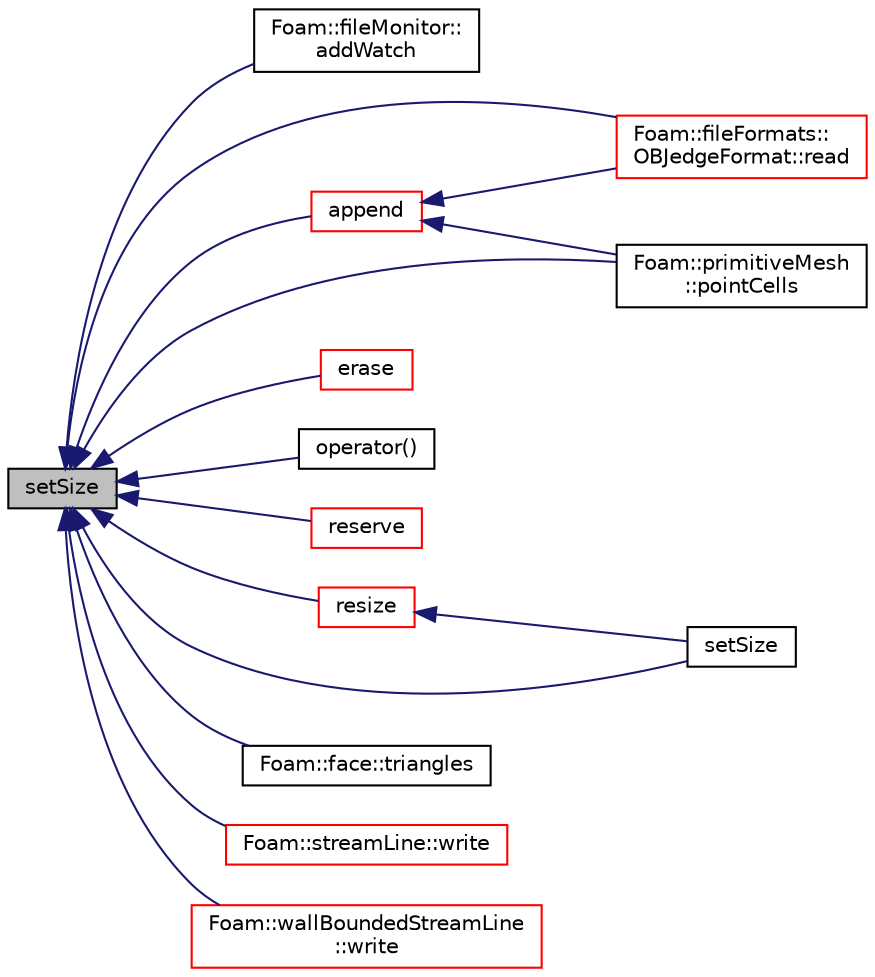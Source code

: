 digraph "setSize"
{
  bgcolor="transparent";
  edge [fontname="Helvetica",fontsize="10",labelfontname="Helvetica",labelfontsize="10"];
  node [fontname="Helvetica",fontsize="10",shape=record];
  rankdir="LR";
  Node1 [label="setSize",height=0.2,width=0.4,color="black", fillcolor="grey75", style="filled", fontcolor="black"];
  Node1 -> Node2 [dir="back",color="midnightblue",fontsize="10",style="solid",fontname="Helvetica"];
  Node2 [label="Foam::fileMonitor::\laddWatch",height=0.2,width=0.4,color="black",URL="$a00789.html#a54ba439641e4df6b49575fcd05af4286",tooltip="Add file to watch. Return watch descriptor. "];
  Node1 -> Node3 [dir="back",color="midnightblue",fontsize="10",style="solid",fontname="Helvetica"];
  Node3 [label="append",height=0.2,width=0.4,color="red",URL="$a00614.html#a7b67b42af715604376ad63a681dee6d8",tooltip="Append an element at the end of the list. "];
  Node3 -> Node4 [dir="back",color="midnightblue",fontsize="10",style="solid",fontname="Helvetica"];
  Node4 [label="Foam::fileFormats::\lOBJedgeFormat::read",height=0.2,width=0.4,color="red",URL="$a01723.html#a464ebd67acbdff0014d4dae69e3ec4be",tooltip="Read from file. "];
  Node3 -> Node5 [dir="back",color="midnightblue",fontsize="10",style="solid",fontname="Helvetica"];
  Node5 [label="Foam::primitiveMesh\l::pointCells",height=0.2,width=0.4,color="black",URL="$a02001.html#aefc56266a9ecb124ea1b2aebc3d9ce0a",tooltip="pointCells using pointFaces "];
  Node1 -> Node6 [dir="back",color="midnightblue",fontsize="10",style="solid",fontname="Helvetica"];
  Node6 [label="erase",height=0.2,width=0.4,color="red",URL="$a00614.html#ad2d73cf9ff73f7ecef24ad6e4cc77aae",tooltip="Erase an element, move the remaining elements to fill the gap. "];
  Node1 -> Node7 [dir="back",color="midnightblue",fontsize="10",style="solid",fontname="Helvetica"];
  Node7 [label="operator()",height=0.2,width=0.4,color="black",URL="$a00614.html#abc568a2446cac8e868a0e2f42b561d08",tooltip="Return non-const access to an element, resizing list if. "];
  Node1 -> Node5 [dir="back",color="midnightblue",fontsize="10",style="solid",fontname="Helvetica"];
  Node1 -> Node4 [dir="back",color="midnightblue",fontsize="10",style="solid",fontname="Helvetica"];
  Node1 -> Node8 [dir="back",color="midnightblue",fontsize="10",style="solid",fontname="Helvetica"];
  Node8 [label="reserve",height=0.2,width=0.4,color="red",URL="$a00614.html#a7294bcb6d8983466db362b4acf6e72ec",tooltip="Reserve allocation space for at least this size. "];
  Node1 -> Node9 [dir="back",color="midnightblue",fontsize="10",style="solid",fontname="Helvetica"];
  Node9 [label="resize",height=0.2,width=0.4,color="red",URL="$a00614.html#a4eb7a78f8b52136a8668d0e785dace04",tooltip="Alter the addressed list size. "];
  Node9 -> Node10 [dir="back",color="midnightblue",fontsize="10",style="solid",fontname="Helvetica"];
  Node10 [label="setSize",height=0.2,width=0.4,color="black",URL="$a00614.html#a3e1ba8cbd7f1301a31141b5ec3d97eae",tooltip="Alter the addressed list size and fill new space with a. "];
  Node1 -> Node10 [dir="back",color="midnightblue",fontsize="10",style="solid",fontname="Helvetica"];
  Node1 -> Node11 [dir="back",color="midnightblue",fontsize="10",style="solid",fontname="Helvetica"];
  Node11 [label="Foam::face::triangles",height=0.2,width=0.4,color="black",URL="$a00726.html#a641414ec1516d58aad8964a12f8af8d8"];
  Node1 -> Node12 [dir="back",color="midnightblue",fontsize="10",style="solid",fontname="Helvetica"];
  Node12 [label="Foam::streamLine::write",height=0.2,width=0.4,color="red",URL="$a02522.html#aac759501cf6c7895a70eecbef0226ae1",tooltip="Calculate the field average data and write. "];
  Node1 -> Node13 [dir="back",color="midnightblue",fontsize="10",style="solid",fontname="Helvetica"];
  Node13 [label="Foam::wallBoundedStreamLine\l::write",height=0.2,width=0.4,color="red",URL="$a02922.html#aac759501cf6c7895a70eecbef0226ae1",tooltip="Calculate the field average data and write. "];
}
